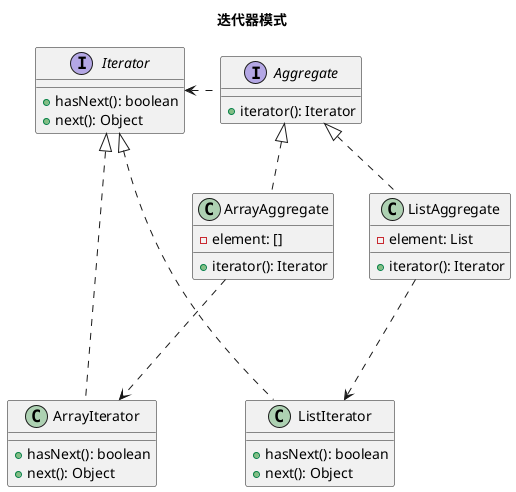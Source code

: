 @startuml
title 迭代器模式

interface Iterator {
   + hasNext(): boolean
   + next(): Object
}

interface Aggregate {
   + iterator(): Iterator
}

Aggregate .-left-> Iterator

class ArrayIterator implements Iterator {
   + hasNext(): boolean
   + next(): Object
}

class ListIterator implements Iterator {
      + hasNext(): boolean
      + next(): Object
}

class ArrayAggregate implements Aggregate {
    - element: []
    + iterator(): Iterator
}
ArrayAggregate .--> ArrayIterator

class ListAggregate implements Aggregate {
    - element: List
    + iterator(): Iterator
}
ListAggregate .--> ListIterator


@enduml